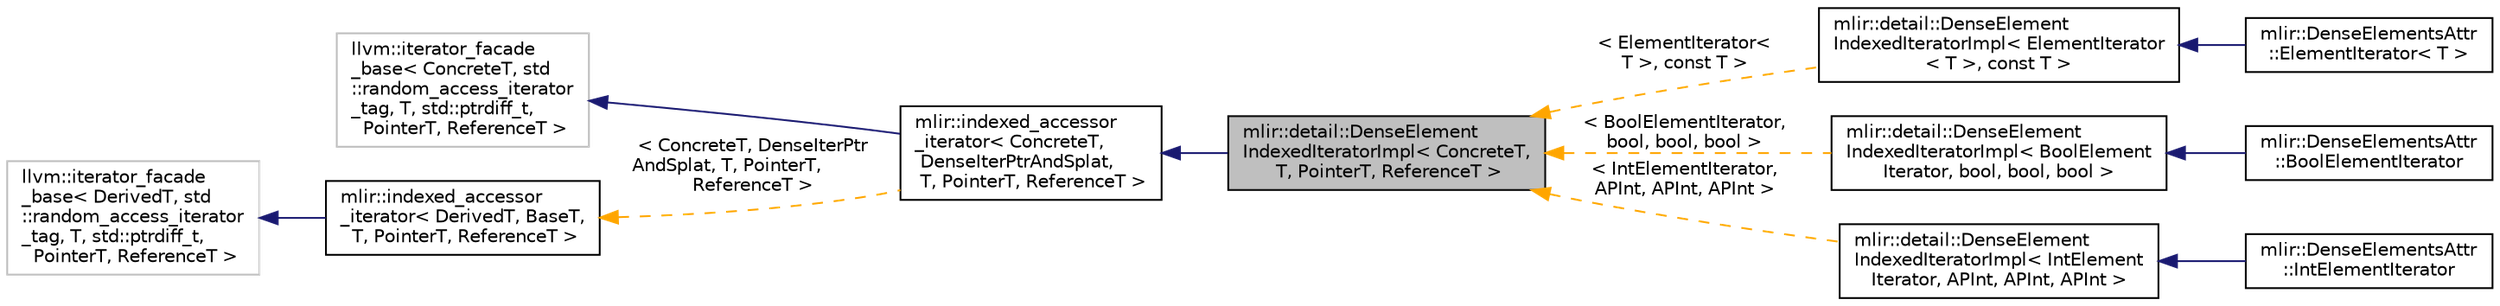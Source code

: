 digraph "mlir::detail::DenseElementIndexedIteratorImpl&lt; ConcreteT, T, PointerT, ReferenceT &gt;"
{
  bgcolor="transparent";
  edge [fontname="Helvetica",fontsize="10",labelfontname="Helvetica",labelfontsize="10"];
  node [fontname="Helvetica",fontsize="10",shape=record];
  rankdir="LR";
  Node0 [label="mlir::detail::DenseElement\lIndexedIteratorImpl\< ConcreteT,\l T, PointerT, ReferenceT \>",height=0.2,width=0.4,color="black", fillcolor="grey75", style="filled", fontcolor="black"];
  Node1 -> Node0 [dir="back",color="midnightblue",fontsize="10",style="solid",fontname="Helvetica"];
  Node1 [label="mlir::indexed_accessor\l_iterator\< ConcreteT,\l DenseIterPtrAndSplat,\l T, PointerT, ReferenceT \>",height=0.2,width=0.4,color="black",URL="$classmlir_1_1indexed__accessor__iterator.html"];
  Node2 -> Node1 [dir="back",color="midnightblue",fontsize="10",style="solid",fontname="Helvetica"];
  Node2 [label="llvm::iterator_facade\l_base\< ConcreteT, std\l::random_access_iterator\l_tag, T, std::ptrdiff_t,\l PointerT, ReferenceT \>",height=0.2,width=0.4,color="grey75"];
  Node3 -> Node1 [dir="back",color="orange",fontsize="10",style="dashed",label=" \< ConcreteT, DenseIterPtr\lAndSplat, T, PointerT,\l ReferenceT \>" ,fontname="Helvetica"];
  Node3 [label="mlir::indexed_accessor\l_iterator\< DerivedT, BaseT,\l T, PointerT, ReferenceT \>",height=0.2,width=0.4,color="black",URL="$classmlir_1_1indexed__accessor__iterator.html",tooltip="A utility class used to implement an iterator that contains some base object and an index..."];
  Node4 -> Node3 [dir="back",color="midnightblue",fontsize="10",style="solid",fontname="Helvetica"];
  Node4 [label="llvm::iterator_facade\l_base\< DerivedT, std\l::random_access_iterator\l_tag, T, std::ptrdiff_t,\l PointerT, ReferenceT \>",height=0.2,width=0.4,color="grey75"];
  Node0 -> Node5 [dir="back",color="orange",fontsize="10",style="dashed",label=" \< ElementIterator\<\l T \>, const T \>" ,fontname="Helvetica"];
  Node5 [label="mlir::detail::DenseElement\lIndexedIteratorImpl\< ElementIterator\l\< T \>, const T \>",height=0.2,width=0.4,color="black",URL="$classmlir_1_1detail_1_1DenseElementIndexedIteratorImpl.html"];
  Node5 -> Node6 [dir="back",color="midnightblue",fontsize="10",style="solid",fontname="Helvetica"];
  Node6 [label="mlir::DenseElementsAttr\l::ElementIterator\< T \>",height=0.2,width=0.4,color="black",URL="$classmlir_1_1DenseElementsAttr_1_1ElementIterator.html",tooltip="Iterator for walking raw element values of the specified type &#39;T&#39;, which may be any c++ data type mat..."];
  Node0 -> Node7 [dir="back",color="orange",fontsize="10",style="dashed",label=" \< BoolElementIterator,\l bool, bool, bool \>" ,fontname="Helvetica"];
  Node7 [label="mlir::detail::DenseElement\lIndexedIteratorImpl\< BoolElement\lIterator, bool, bool, bool \>",height=0.2,width=0.4,color="black",URL="$classmlir_1_1detail_1_1DenseElementIndexedIteratorImpl.html"];
  Node7 -> Node8 [dir="back",color="midnightblue",fontsize="10",style="solid",fontname="Helvetica"];
  Node8 [label="mlir::DenseElementsAttr\l::BoolElementIterator",height=0.2,width=0.4,color="black",URL="$classmlir_1_1DenseElementsAttr_1_1BoolElementIterator.html",tooltip="A utility iterator that allows walking over the internal bool values. "];
  Node0 -> Node9 [dir="back",color="orange",fontsize="10",style="dashed",label=" \< IntElementIterator,\l APInt, APInt, APInt \>" ,fontname="Helvetica"];
  Node9 [label="mlir::detail::DenseElement\lIndexedIteratorImpl\< IntElement\lIterator, APInt, APInt, APInt \>",height=0.2,width=0.4,color="black",URL="$classmlir_1_1detail_1_1DenseElementIndexedIteratorImpl.html"];
  Node9 -> Node10 [dir="back",color="midnightblue",fontsize="10",style="solid",fontname="Helvetica"];
  Node10 [label="mlir::DenseElementsAttr\l::IntElementIterator",height=0.2,width=0.4,color="black",URL="$classmlir_1_1DenseElementsAttr_1_1IntElementIterator.html",tooltip="A utility iterator that allows walking over the internal raw APInt values. "];
}
